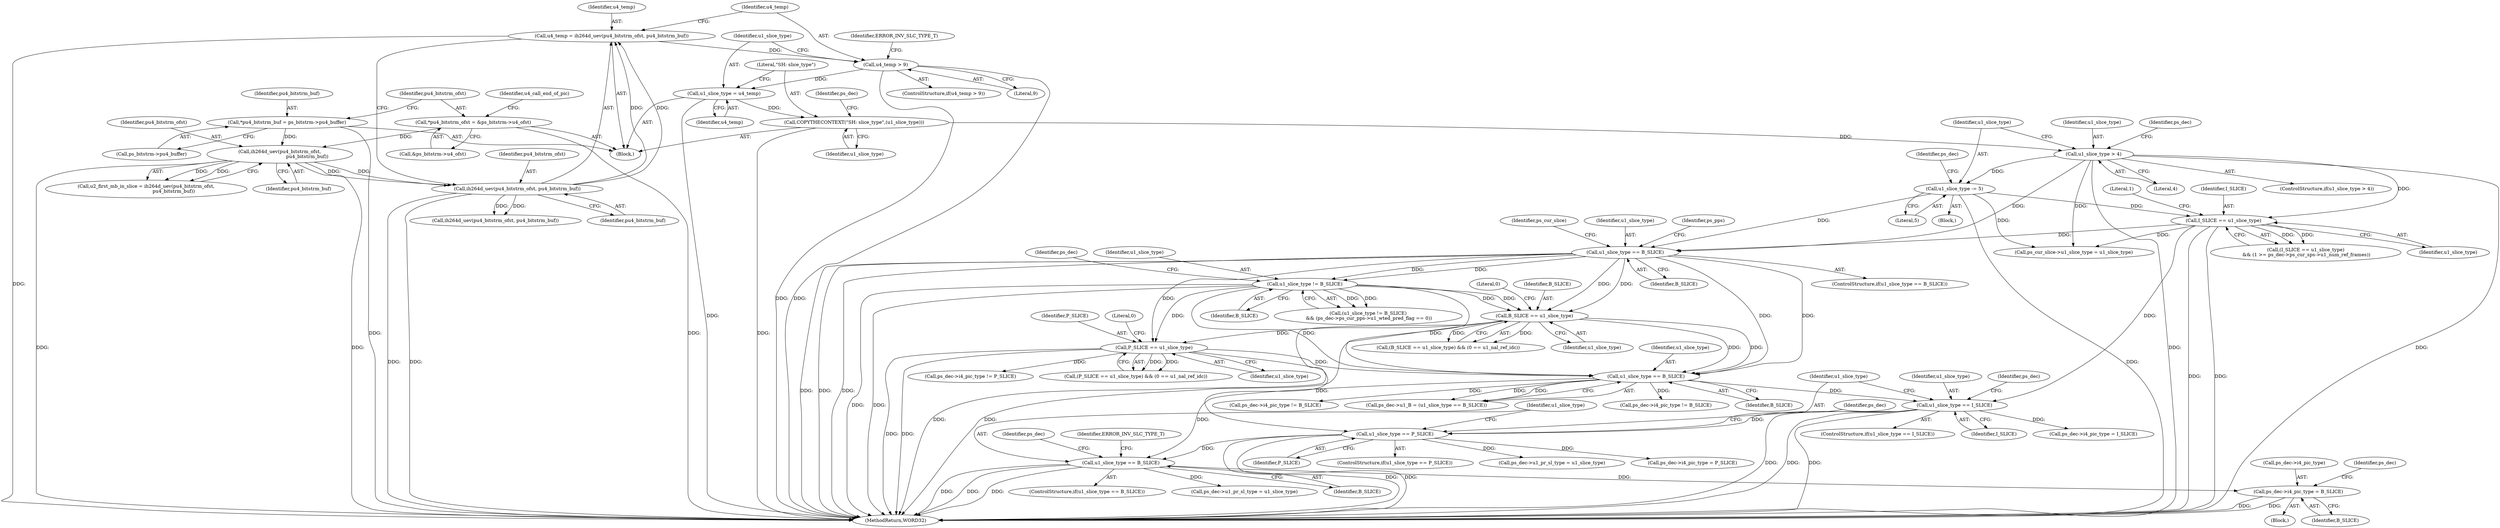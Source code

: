 digraph "0_Android_494561291a503840f385fbcd11d9bc5f4dc502b8_2@pointer" {
"1002458" [label="(Call,ps_dec->i4_pic_type = B_SLICE)"];
"1002437" [label="(Call,u1_slice_type == B_SLICE)"];
"1002403" [label="(Call,u1_slice_type == P_SLICE)"];
"1002368" [label="(Call,u1_slice_type == I_SLICE)"];
"1002254" [label="(Call,u1_slice_type == B_SLICE)"];
"1001811" [label="(Call,P_SLICE == u1_slice_type)"];
"1001720" [label="(Call,u1_slice_type != B_SLICE)"];
"1001497" [label="(Call,u1_slice_type == B_SLICE)"];
"1000300" [label="(Call,u1_slice_type -= 5)"];
"1000296" [label="(Call,u1_slice_type > 4)"];
"1000287" [label="(Call,COPYTHECONTEXT(\"SH: slice_type\",(u1_slice_type)))"];
"1000284" [label="(Call,u1_slice_type = u4_temp)"];
"1000279" [label="(Call,u4_temp > 9)"];
"1000273" [label="(Call,u4_temp = ih264d_uev(pu4_bitstrm_ofst, pu4_bitstrm_buf))"];
"1000275" [label="(Call,ih264d_uev(pu4_bitstrm_ofst, pu4_bitstrm_buf))"];
"1000235" [label="(Call,ih264d_uev(pu4_bitstrm_ofst,\n                                     pu4_bitstrm_buf))"];
"1000207" [label="(Call,*pu4_bitstrm_ofst = &ps_bitstrm->u4_ofst)"];
"1000201" [label="(Call,*pu4_bitstrm_buf = ps_bitstrm->pu4_buffer)"];
"1000345" [label="(Call,I_SLICE == u1_slice_type)"];
"1001796" [label="(Call,B_SLICE == u1_slice_type)"];
"1001498" [label="(Identifier,u1_slice_type)"];
"1000288" [label="(Literal,\"SH: slice_type\")"];
"1002444" [label="(Identifier,ps_dec)"];
"1002405" [label="(Identifier,P_SLICE)"];
"1001496" [label="(ControlStructure,if(u1_slice_type == B_SLICE))"];
"1002391" [label="(Call,ps_dec->i4_pic_type != P_SLICE)"];
"1000298" [label="(Literal,4)"];
"1000224" [label="(Identifier,u4_call_end_of_pic)"];
"1002370" [label="(Identifier,I_SLICE)"];
"1002368" [label="(Call,u1_slice_type == I_SLICE)"];
"1001810" [label="(Call,(P_SLICE == u1_slice_type) && (0 == u1_nal_ref_idc))"];
"1001796" [label="(Call,B_SLICE == u1_slice_type)"];
"1000285" [label="(Identifier,u1_slice_type)"];
"1002256" [label="(Identifier,B_SLICE)"];
"1000292" [label="(Identifier,ps_dec)"];
"1000284" [label="(Call,u1_slice_type = u4_temp)"];
"1002437" [label="(Call,u1_slice_type == B_SLICE)"];
"1000302" [label="(Literal,5)"];
"1000274" [label="(Identifier,u4_temp)"];
"1000299" [label="(Block,)"];
"1002438" [label="(Identifier,u1_slice_type)"];
"1002386" [label="(Call,ps_dec->i4_pic_type != B_SLICE)"];
"1000279" [label="(Call,u4_temp > 9)"];
"1001549" [label="(Identifier,ps_pps)"];
"1002459" [label="(Call,ps_dec->i4_pic_type)"];
"1000283" [label="(Identifier,ERROR_INV_SLC_TYPE_T)"];
"1000164" [label="(Block,)"];
"1000201" [label="(Call,*pu4_bitstrm_buf = ps_bitstrm->pu4_buffer)"];
"1002396" [label="(Call,ps_dec->i4_pic_type = I_SLICE)"];
"1002402" [label="(ControlStructure,if(u1_slice_type == P_SLICE))"];
"1000233" [label="(Call,u2_first_mb_in_slice = ih264d_uev(pu4_bitstrm_ofst,\n                                     pu4_bitstrm_buf))"];
"1002250" [label="(Call,ps_dec->u1_B = (u1_slice_type == B_SLICE))"];
"1002419" [label="(Call,ps_dec->u1_pr_sl_type = u1_slice_type)"];
"1001499" [label="(Identifier,B_SLICE)"];
"1002462" [label="(Identifier,B_SLICE)"];
"1002410" [label="(Identifier,ps_dec)"];
"1001795" [label="(Call,(B_SLICE == u1_slice_type) && (0 == u1_nal_ref_idc))"];
"1000346" [label="(Identifier,I_SLICE)"];
"1001811" [label="(Call,P_SLICE == u1_slice_type)"];
"1000276" [label="(Identifier,pu4_bitstrm_ofst)"];
"1000202" [label="(Identifier,pu4_bitstrm_buf)"];
"1000295" [label="(ControlStructure,if(u1_slice_type > 4))"];
"1000209" [label="(Call,&ps_bitstrm->u4_ofst)"];
"1000301" [label="(Identifier,u1_slice_type)"];
"1002367" [label="(ControlStructure,if(u1_slice_type == I_SLICE))"];
"1000345" [label="(Call,I_SLICE == u1_slice_type)"];
"1002440" [label="(Block,)"];
"1001722" [label="(Identifier,B_SLICE)"];
"1002439" [label="(Identifier,B_SLICE)"];
"1001721" [label="(Identifier,u1_slice_type)"];
"1001812" [label="(Identifier,P_SLICE)"];
"1000281" [label="(Literal,9)"];
"1000278" [label="(ControlStructure,if(u4_temp > 9))"];
"1002404" [label="(Identifier,u1_slice_type)"];
"1000286" [label="(Identifier,u4_temp)"];
"1002375" [label="(Identifier,ps_dec)"];
"1002430" [label="(Call,ps_dec->i4_pic_type = P_SLICE)"];
"1001503" [label="(Identifier,ps_cur_slice)"];
"1001798" [label="(Identifier,u1_slice_type)"];
"1002369" [label="(Identifier,u1_slice_type)"];
"1002403" [label="(Call,u1_slice_type == P_SLICE)"];
"1000305" [label="(Identifier,ps_dec)"];
"1001800" [label="(Literal,0)"];
"1002255" [label="(Identifier,u1_slice_type)"];
"1000296" [label="(Call,u1_slice_type > 4)"];
"1000236" [label="(Identifier,pu4_bitstrm_ofst)"];
"1002436" [label="(ControlStructure,if(u1_slice_type == B_SLICE))"];
"1000207" [label="(Call,*pu4_bitstrm_ofst = &ps_bitstrm->u4_ofst)"];
"1002453" [label="(Call,ps_dec->u1_pr_sl_type = u1_slice_type)"];
"1000273" [label="(Call,u4_temp = ih264d_uev(pu4_bitstrm_ofst, pu4_bitstrm_buf))"];
"1001726" [label="(Identifier,ps_dec)"];
"1000297" [label="(Identifier,u1_slice_type)"];
"1000277" [label="(Identifier,pu4_bitstrm_buf)"];
"1000347" [label="(Identifier,u1_slice_type)"];
"1001797" [label="(Identifier,B_SLICE)"];
"1001813" [label="(Identifier,u1_slice_type)"];
"1002468" [label="(Identifier,ps_dec)"];
"1002425" [label="(Call,ps_dec->i4_pic_type != B_SLICE)"];
"1000344" [label="(Call,(I_SLICE == u1_slice_type)\n && (1 >= ps_dec->ps_cur_sps->u1_num_ref_frames))"];
"1000235" [label="(Call,ih264d_uev(pu4_bitstrm_ofst,\n                                     pu4_bitstrm_buf))"];
"1000280" [label="(Identifier,u4_temp)"];
"1001719" [label="(Call,(u1_slice_type != B_SLICE)\n && (ps_dec->ps_cur_pps->u1_wted_pred_flag == 0))"];
"1001720" [label="(Call,u1_slice_type != B_SLICE)"];
"1000287" [label="(Call,COPYTHECONTEXT(\"SH: slice_type\",(u1_slice_type)))"];
"1000237" [label="(Identifier,pu4_bitstrm_buf)"];
"1000289" [label="(Identifier,u1_slice_type)"];
"1001497" [label="(Call,u1_slice_type == B_SLICE)"];
"1002458" [label="(Call,ps_dec->i4_pic_type = B_SLICE)"];
"1000349" [label="(Literal,1)"];
"1000416" [label="(Call,ih264d_uev(pu4_bitstrm_ofst, pu4_bitstrm_buf))"];
"1002544" [label="(MethodReturn,WORD32)"];
"1001815" [label="(Literal,0)"];
"1000300" [label="(Call,u1_slice_type -= 5)"];
"1001447" [label="(Call,ps_cur_slice->u1_slice_type = u1_slice_type)"];
"1000208" [label="(Identifier,pu4_bitstrm_ofst)"];
"1000275" [label="(Call,ih264d_uev(pu4_bitstrm_ofst, pu4_bitstrm_buf))"];
"1000203" [label="(Call,ps_bitstrm->pu4_buffer)"];
"1000314" [label="(Identifier,ps_dec)"];
"1002254" [label="(Call,u1_slice_type == B_SLICE)"];
"1002465" [label="(Identifier,ERROR_INV_SLC_TYPE_T)"];
"1002458" -> "1002440"  [label="AST: "];
"1002458" -> "1002462"  [label="CFG: "];
"1002459" -> "1002458"  [label="AST: "];
"1002462" -> "1002458"  [label="AST: "];
"1002468" -> "1002458"  [label="CFG: "];
"1002458" -> "1002544"  [label="DDG: "];
"1002458" -> "1002544"  [label="DDG: "];
"1002437" -> "1002458"  [label="DDG: "];
"1002437" -> "1002436"  [label="AST: "];
"1002437" -> "1002439"  [label="CFG: "];
"1002438" -> "1002437"  [label="AST: "];
"1002439" -> "1002437"  [label="AST: "];
"1002444" -> "1002437"  [label="CFG: "];
"1002465" -> "1002437"  [label="CFG: "];
"1002437" -> "1002544"  [label="DDG: "];
"1002437" -> "1002544"  [label="DDG: "];
"1002437" -> "1002544"  [label="DDG: "];
"1002403" -> "1002437"  [label="DDG: "];
"1002254" -> "1002437"  [label="DDG: "];
"1002437" -> "1002453"  [label="DDG: "];
"1002403" -> "1002402"  [label="AST: "];
"1002403" -> "1002405"  [label="CFG: "];
"1002404" -> "1002403"  [label="AST: "];
"1002405" -> "1002403"  [label="AST: "];
"1002410" -> "1002403"  [label="CFG: "];
"1002438" -> "1002403"  [label="CFG: "];
"1002403" -> "1002544"  [label="DDG: "];
"1002403" -> "1002544"  [label="DDG: "];
"1002368" -> "1002403"  [label="DDG: "];
"1001811" -> "1002403"  [label="DDG: "];
"1002403" -> "1002419"  [label="DDG: "];
"1002403" -> "1002430"  [label="DDG: "];
"1002368" -> "1002367"  [label="AST: "];
"1002368" -> "1002370"  [label="CFG: "];
"1002369" -> "1002368"  [label="AST: "];
"1002370" -> "1002368"  [label="AST: "];
"1002375" -> "1002368"  [label="CFG: "];
"1002404" -> "1002368"  [label="CFG: "];
"1002368" -> "1002544"  [label="DDG: "];
"1002368" -> "1002544"  [label="DDG: "];
"1002368" -> "1002544"  [label="DDG: "];
"1002254" -> "1002368"  [label="DDG: "];
"1000345" -> "1002368"  [label="DDG: "];
"1002368" -> "1002396"  [label="DDG: "];
"1002254" -> "1002250"  [label="AST: "];
"1002254" -> "1002256"  [label="CFG: "];
"1002255" -> "1002254"  [label="AST: "];
"1002256" -> "1002254"  [label="AST: "];
"1002250" -> "1002254"  [label="CFG: "];
"1002254" -> "1002250"  [label="DDG: "];
"1002254" -> "1002250"  [label="DDG: "];
"1001811" -> "1002254"  [label="DDG: "];
"1001720" -> "1002254"  [label="DDG: "];
"1001720" -> "1002254"  [label="DDG: "];
"1001796" -> "1002254"  [label="DDG: "];
"1001796" -> "1002254"  [label="DDG: "];
"1001497" -> "1002254"  [label="DDG: "];
"1001497" -> "1002254"  [label="DDG: "];
"1002254" -> "1002386"  [label="DDG: "];
"1002254" -> "1002425"  [label="DDG: "];
"1001811" -> "1001810"  [label="AST: "];
"1001811" -> "1001813"  [label="CFG: "];
"1001812" -> "1001811"  [label="AST: "];
"1001813" -> "1001811"  [label="AST: "];
"1001815" -> "1001811"  [label="CFG: "];
"1001810" -> "1001811"  [label="CFG: "];
"1001811" -> "1002544"  [label="DDG: "];
"1001811" -> "1002544"  [label="DDG: "];
"1001811" -> "1001810"  [label="DDG: "];
"1001811" -> "1001810"  [label="DDG: "];
"1001720" -> "1001811"  [label="DDG: "];
"1001796" -> "1001811"  [label="DDG: "];
"1001497" -> "1001811"  [label="DDG: "];
"1001811" -> "1002391"  [label="DDG: "];
"1001720" -> "1001719"  [label="AST: "];
"1001720" -> "1001722"  [label="CFG: "];
"1001721" -> "1001720"  [label="AST: "];
"1001722" -> "1001720"  [label="AST: "];
"1001726" -> "1001720"  [label="CFG: "];
"1001719" -> "1001720"  [label="CFG: "];
"1001720" -> "1002544"  [label="DDG: "];
"1001720" -> "1002544"  [label="DDG: "];
"1001720" -> "1001719"  [label="DDG: "];
"1001720" -> "1001719"  [label="DDG: "];
"1001497" -> "1001720"  [label="DDG: "];
"1001497" -> "1001720"  [label="DDG: "];
"1001720" -> "1001796"  [label="DDG: "];
"1001720" -> "1001796"  [label="DDG: "];
"1001497" -> "1001496"  [label="AST: "];
"1001497" -> "1001499"  [label="CFG: "];
"1001498" -> "1001497"  [label="AST: "];
"1001499" -> "1001497"  [label="AST: "];
"1001503" -> "1001497"  [label="CFG: "];
"1001549" -> "1001497"  [label="CFG: "];
"1001497" -> "1002544"  [label="DDG: "];
"1001497" -> "1002544"  [label="DDG: "];
"1001497" -> "1002544"  [label="DDG: "];
"1000300" -> "1001497"  [label="DDG: "];
"1000345" -> "1001497"  [label="DDG: "];
"1000296" -> "1001497"  [label="DDG: "];
"1001497" -> "1001796"  [label="DDG: "];
"1001497" -> "1001796"  [label="DDG: "];
"1000300" -> "1000299"  [label="AST: "];
"1000300" -> "1000302"  [label="CFG: "];
"1000301" -> "1000300"  [label="AST: "];
"1000302" -> "1000300"  [label="AST: "];
"1000305" -> "1000300"  [label="CFG: "];
"1000300" -> "1002544"  [label="DDG: "];
"1000296" -> "1000300"  [label="DDG: "];
"1000300" -> "1000345"  [label="DDG: "];
"1000300" -> "1001447"  [label="DDG: "];
"1000296" -> "1000295"  [label="AST: "];
"1000296" -> "1000298"  [label="CFG: "];
"1000297" -> "1000296"  [label="AST: "];
"1000298" -> "1000296"  [label="AST: "];
"1000301" -> "1000296"  [label="CFG: "];
"1000314" -> "1000296"  [label="CFG: "];
"1000296" -> "1002544"  [label="DDG: "];
"1000296" -> "1002544"  [label="DDG: "];
"1000287" -> "1000296"  [label="DDG: "];
"1000296" -> "1000345"  [label="DDG: "];
"1000296" -> "1001447"  [label="DDG: "];
"1000287" -> "1000164"  [label="AST: "];
"1000287" -> "1000289"  [label="CFG: "];
"1000288" -> "1000287"  [label="AST: "];
"1000289" -> "1000287"  [label="AST: "];
"1000292" -> "1000287"  [label="CFG: "];
"1000287" -> "1002544"  [label="DDG: "];
"1000284" -> "1000287"  [label="DDG: "];
"1000284" -> "1000164"  [label="AST: "];
"1000284" -> "1000286"  [label="CFG: "];
"1000285" -> "1000284"  [label="AST: "];
"1000286" -> "1000284"  [label="AST: "];
"1000288" -> "1000284"  [label="CFG: "];
"1000284" -> "1002544"  [label="DDG: "];
"1000279" -> "1000284"  [label="DDG: "];
"1000279" -> "1000278"  [label="AST: "];
"1000279" -> "1000281"  [label="CFG: "];
"1000280" -> "1000279"  [label="AST: "];
"1000281" -> "1000279"  [label="AST: "];
"1000283" -> "1000279"  [label="CFG: "];
"1000285" -> "1000279"  [label="CFG: "];
"1000279" -> "1002544"  [label="DDG: "];
"1000279" -> "1002544"  [label="DDG: "];
"1000273" -> "1000279"  [label="DDG: "];
"1000273" -> "1000164"  [label="AST: "];
"1000273" -> "1000275"  [label="CFG: "];
"1000274" -> "1000273"  [label="AST: "];
"1000275" -> "1000273"  [label="AST: "];
"1000280" -> "1000273"  [label="CFG: "];
"1000273" -> "1002544"  [label="DDG: "];
"1000275" -> "1000273"  [label="DDG: "];
"1000275" -> "1000273"  [label="DDG: "];
"1000275" -> "1000277"  [label="CFG: "];
"1000276" -> "1000275"  [label="AST: "];
"1000277" -> "1000275"  [label="AST: "];
"1000275" -> "1002544"  [label="DDG: "];
"1000275" -> "1002544"  [label="DDG: "];
"1000235" -> "1000275"  [label="DDG: "];
"1000235" -> "1000275"  [label="DDG: "];
"1000275" -> "1000416"  [label="DDG: "];
"1000275" -> "1000416"  [label="DDG: "];
"1000235" -> "1000233"  [label="AST: "];
"1000235" -> "1000237"  [label="CFG: "];
"1000236" -> "1000235"  [label="AST: "];
"1000237" -> "1000235"  [label="AST: "];
"1000233" -> "1000235"  [label="CFG: "];
"1000235" -> "1002544"  [label="DDG: "];
"1000235" -> "1002544"  [label="DDG: "];
"1000235" -> "1000233"  [label="DDG: "];
"1000235" -> "1000233"  [label="DDG: "];
"1000207" -> "1000235"  [label="DDG: "];
"1000201" -> "1000235"  [label="DDG: "];
"1000207" -> "1000164"  [label="AST: "];
"1000207" -> "1000209"  [label="CFG: "];
"1000208" -> "1000207"  [label="AST: "];
"1000209" -> "1000207"  [label="AST: "];
"1000224" -> "1000207"  [label="CFG: "];
"1000207" -> "1002544"  [label="DDG: "];
"1000201" -> "1000164"  [label="AST: "];
"1000201" -> "1000203"  [label="CFG: "];
"1000202" -> "1000201"  [label="AST: "];
"1000203" -> "1000201"  [label="AST: "];
"1000208" -> "1000201"  [label="CFG: "];
"1000201" -> "1002544"  [label="DDG: "];
"1000345" -> "1000344"  [label="AST: "];
"1000345" -> "1000347"  [label="CFG: "];
"1000346" -> "1000345"  [label="AST: "];
"1000347" -> "1000345"  [label="AST: "];
"1000349" -> "1000345"  [label="CFG: "];
"1000344" -> "1000345"  [label="CFG: "];
"1000345" -> "1002544"  [label="DDG: "];
"1000345" -> "1002544"  [label="DDG: "];
"1000345" -> "1000344"  [label="DDG: "];
"1000345" -> "1000344"  [label="DDG: "];
"1000345" -> "1001447"  [label="DDG: "];
"1001796" -> "1001795"  [label="AST: "];
"1001796" -> "1001798"  [label="CFG: "];
"1001797" -> "1001796"  [label="AST: "];
"1001798" -> "1001796"  [label="AST: "];
"1001800" -> "1001796"  [label="CFG: "];
"1001795" -> "1001796"  [label="CFG: "];
"1001796" -> "1002544"  [label="DDG: "];
"1001796" -> "1002544"  [label="DDG: "];
"1001796" -> "1001795"  [label="DDG: "];
"1001796" -> "1001795"  [label="DDG: "];
}
